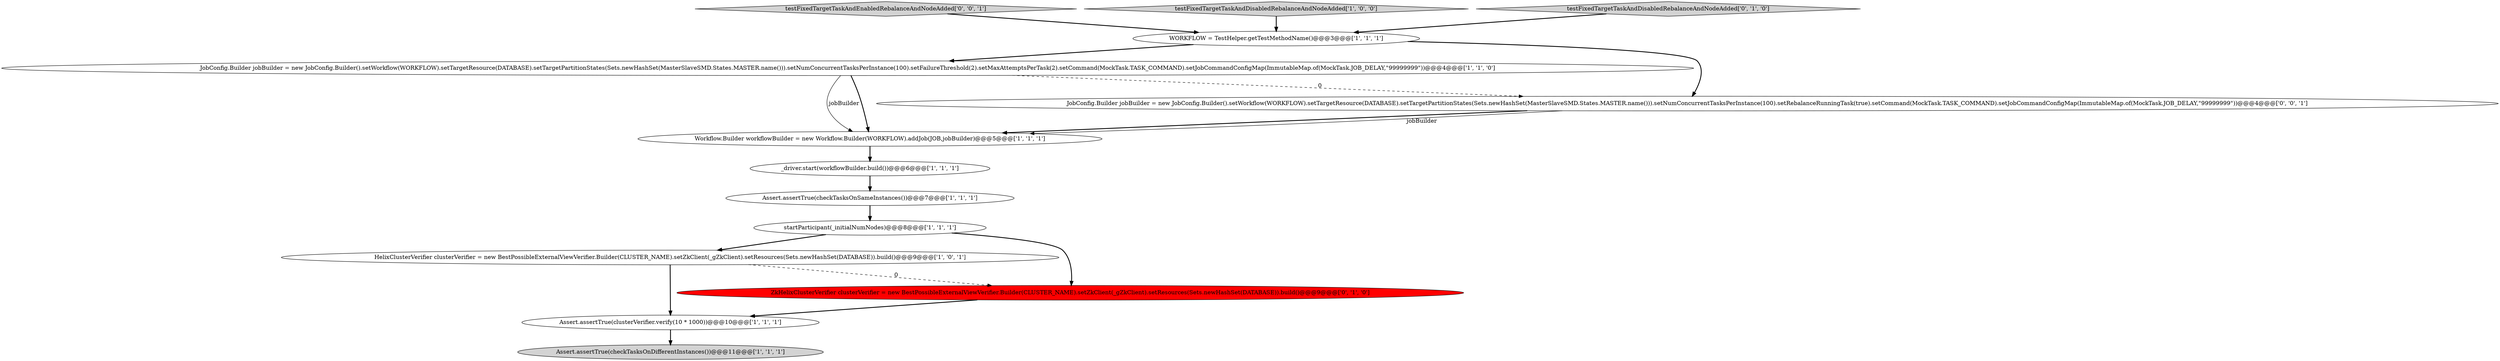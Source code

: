 digraph {
5 [style = filled, label = "Workflow.Builder workflowBuilder = new Workflow.Builder(WORKFLOW).addJob(JOB,jobBuilder)@@@5@@@['1', '1', '1']", fillcolor = white, shape = ellipse image = "AAA0AAABBB1BBB"];
13 [style = filled, label = "testFixedTargetTaskAndEnabledRebalanceAndNodeAdded['0', '0', '1']", fillcolor = lightgray, shape = diamond image = "AAA0AAABBB3BBB"];
7 [style = filled, label = "Assert.assertTrue(clusterVerifier.verify(10 * 1000))@@@10@@@['1', '1', '1']", fillcolor = white, shape = ellipse image = "AAA0AAABBB1BBB"];
6 [style = filled, label = "Assert.assertTrue(checkTasksOnSameInstances())@@@7@@@['1', '1', '1']", fillcolor = white, shape = ellipse image = "AAA0AAABBB1BBB"];
9 [style = filled, label = "Assert.assertTrue(checkTasksOnDifferentInstances())@@@11@@@['1', '1', '1']", fillcolor = lightgray, shape = ellipse image = "AAA0AAABBB1BBB"];
2 [style = filled, label = "_driver.start(workflowBuilder.build())@@@6@@@['1', '1', '1']", fillcolor = white, shape = ellipse image = "AAA0AAABBB1BBB"];
3 [style = filled, label = "WORKFLOW = TestHelper.getTestMethodName()@@@3@@@['1', '1', '1']", fillcolor = white, shape = ellipse image = "AAA0AAABBB1BBB"];
8 [style = filled, label = "testFixedTargetTaskAndDisabledRebalanceAndNodeAdded['1', '0', '0']", fillcolor = lightgray, shape = diamond image = "AAA0AAABBB1BBB"];
11 [style = filled, label = "testFixedTargetTaskAndDisabledRebalanceAndNodeAdded['0', '1', '0']", fillcolor = lightgray, shape = diamond image = "AAA0AAABBB2BBB"];
0 [style = filled, label = "JobConfig.Builder jobBuilder = new JobConfig.Builder().setWorkflow(WORKFLOW).setTargetResource(DATABASE).setTargetPartitionStates(Sets.newHashSet(MasterSlaveSMD.States.MASTER.name())).setNumConcurrentTasksPerInstance(100).setFailureThreshold(2).setMaxAttemptsPerTask(2).setCommand(MockTask.TASK_COMMAND).setJobCommandConfigMap(ImmutableMap.of(MockTask.JOB_DELAY,\"99999999\"))@@@4@@@['1', '1', '0']", fillcolor = white, shape = ellipse image = "AAA0AAABBB1BBB"];
4 [style = filled, label = "HelixClusterVerifier clusterVerifier = new BestPossibleExternalViewVerifier.Builder(CLUSTER_NAME).setZkClient(_gZkClient).setResources(Sets.newHashSet(DATABASE)).build()@@@9@@@['1', '0', '1']", fillcolor = white, shape = ellipse image = "AAA0AAABBB1BBB"];
1 [style = filled, label = "startParticipant(_initialNumNodes)@@@8@@@['1', '1', '1']", fillcolor = white, shape = ellipse image = "AAA0AAABBB1BBB"];
12 [style = filled, label = "JobConfig.Builder jobBuilder = new JobConfig.Builder().setWorkflow(WORKFLOW).setTargetResource(DATABASE).setTargetPartitionStates(Sets.newHashSet(MasterSlaveSMD.States.MASTER.name())).setNumConcurrentTasksPerInstance(100).setRebalanceRunningTask(true).setCommand(MockTask.TASK_COMMAND).setJobCommandConfigMap(ImmutableMap.of(MockTask.JOB_DELAY,\"99999999\"))@@@4@@@['0', '0', '1']", fillcolor = white, shape = ellipse image = "AAA0AAABBB3BBB"];
10 [style = filled, label = "ZkHelixClusterVerifier clusterVerifier = new BestPossibleExternalViewVerifier.Builder(CLUSTER_NAME).setZkClient(_gZkClient).setResources(Sets.newHashSet(DATABASE)).build()@@@9@@@['0', '1', '0']", fillcolor = red, shape = ellipse image = "AAA1AAABBB2BBB"];
7->9 [style = bold, label=""];
6->1 [style = bold, label=""];
5->2 [style = bold, label=""];
1->4 [style = bold, label=""];
0->5 [style = solid, label="jobBuilder"];
3->12 [style = bold, label=""];
12->5 [style = bold, label=""];
13->3 [style = bold, label=""];
4->10 [style = dashed, label="0"];
1->10 [style = bold, label=""];
11->3 [style = bold, label=""];
12->5 [style = solid, label="jobBuilder"];
10->7 [style = bold, label=""];
2->6 [style = bold, label=""];
0->12 [style = dashed, label="0"];
4->7 [style = bold, label=""];
3->0 [style = bold, label=""];
0->5 [style = bold, label=""];
8->3 [style = bold, label=""];
}
